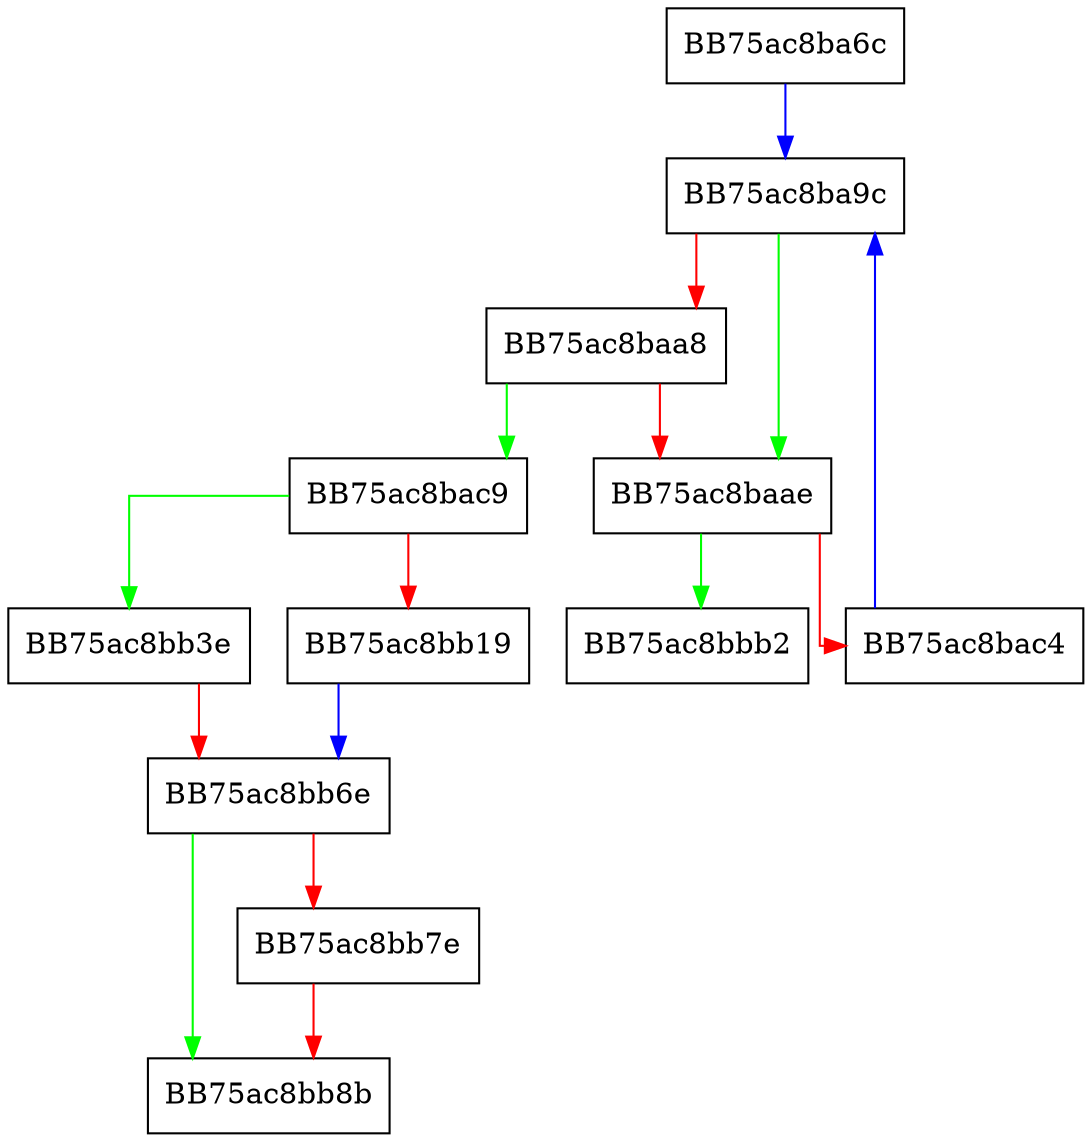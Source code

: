 digraph _Growmap {
  node [shape="box"];
  graph [splines=ortho];
  BB75ac8ba6c -> BB75ac8ba9c [color="blue"];
  BB75ac8ba9c -> BB75ac8baae [color="green"];
  BB75ac8ba9c -> BB75ac8baa8 [color="red"];
  BB75ac8baa8 -> BB75ac8bac9 [color="green"];
  BB75ac8baa8 -> BB75ac8baae [color="red"];
  BB75ac8baae -> BB75ac8bbb2 [color="green"];
  BB75ac8baae -> BB75ac8bac4 [color="red"];
  BB75ac8bac4 -> BB75ac8ba9c [color="blue"];
  BB75ac8bac9 -> BB75ac8bb3e [color="green"];
  BB75ac8bac9 -> BB75ac8bb19 [color="red"];
  BB75ac8bb19 -> BB75ac8bb6e [color="blue"];
  BB75ac8bb3e -> BB75ac8bb6e [color="red"];
  BB75ac8bb6e -> BB75ac8bb8b [color="green"];
  BB75ac8bb6e -> BB75ac8bb7e [color="red"];
  BB75ac8bb7e -> BB75ac8bb8b [color="red"];
}